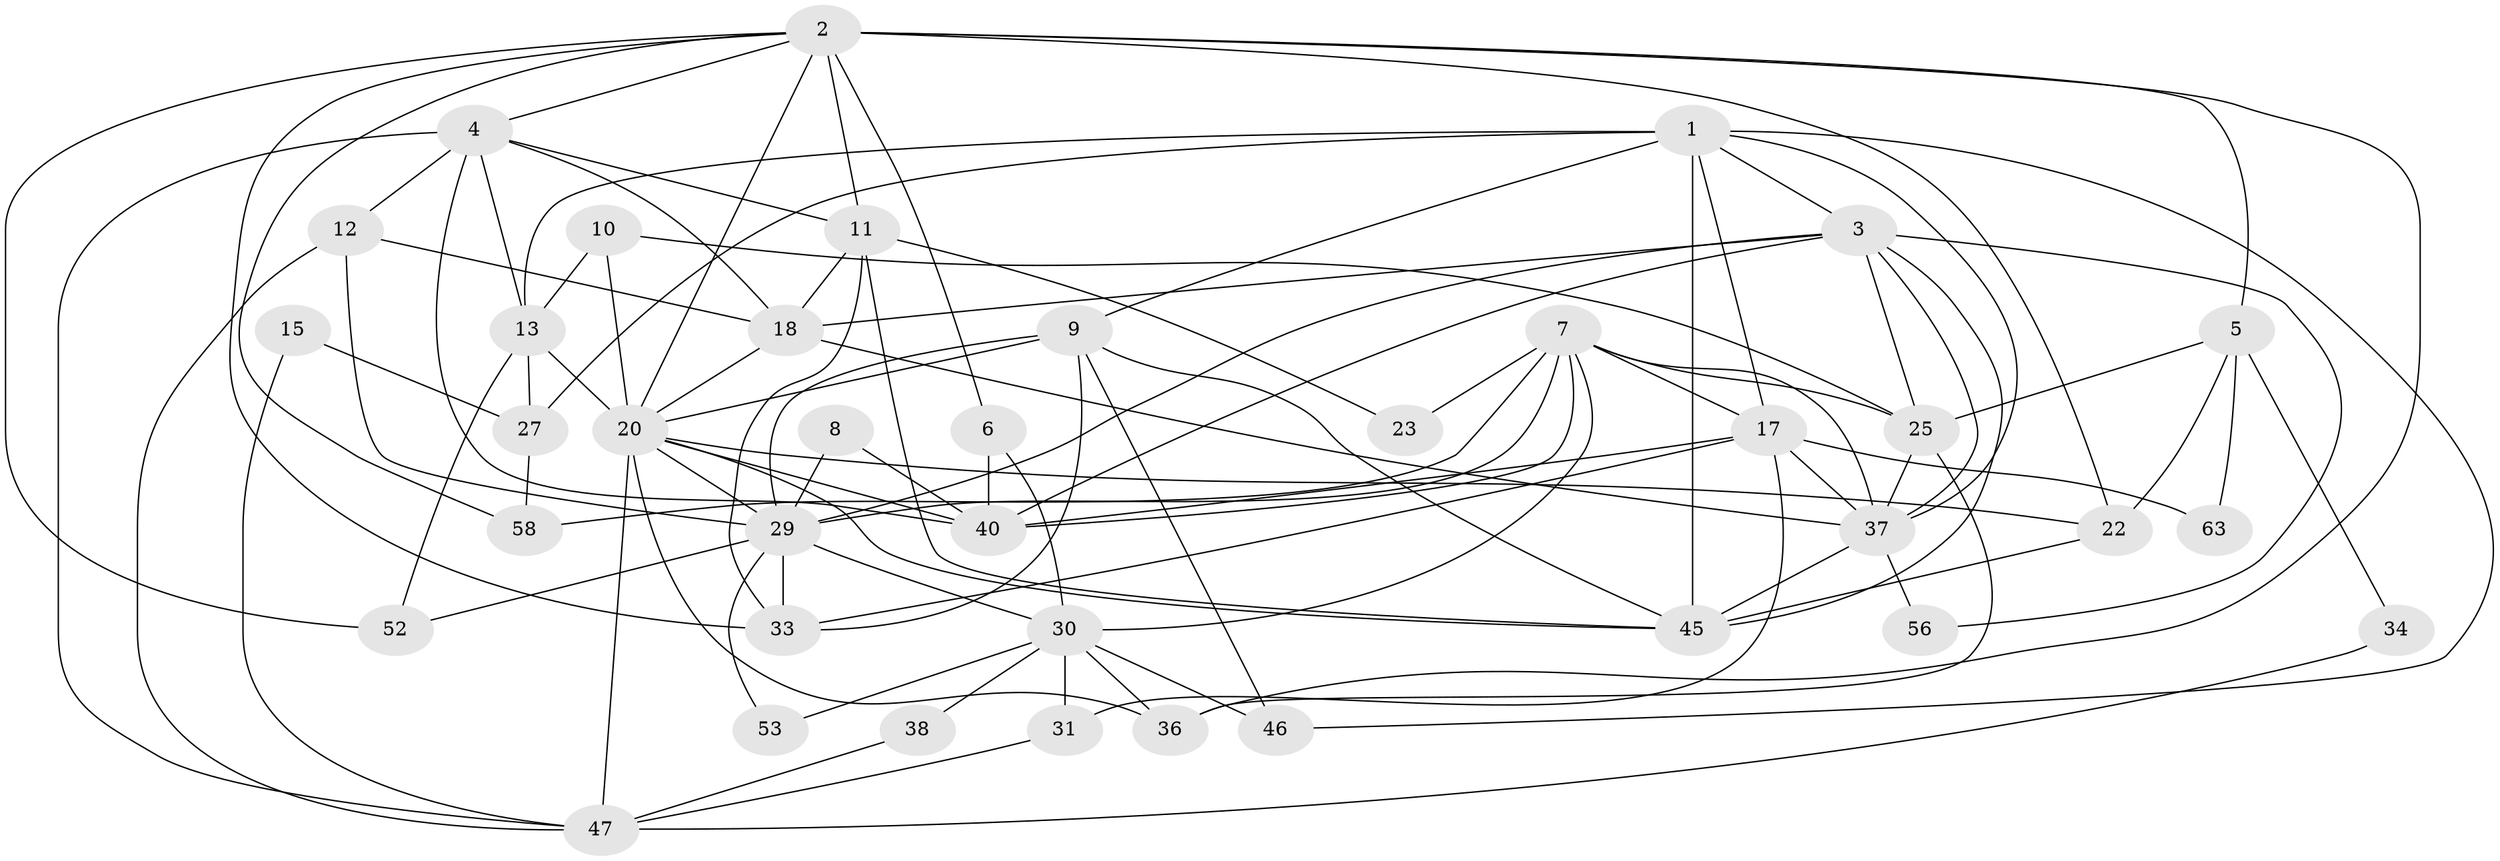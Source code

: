 // original degree distribution, {6: 0.09523809523809523, 8: 0.06349206349206349, 3: 0.25396825396825395, 4: 0.25396825396825395, 5: 0.15873015873015872, 2: 0.1746031746031746}
// Generated by graph-tools (version 1.1) at 2025/11/02/27/25 16:11:17]
// undirected, 38 vertices, 98 edges
graph export_dot {
graph [start="1"]
  node [color=gray90,style=filled];
  1 [super="+50"];
  2 [super="+62"];
  3 [super="+19"];
  4 [super="+16"];
  5 [super="+32"];
  6 [super="+21"];
  7 [super="+41"];
  8;
  9 [super="+35"];
  10 [super="+14"];
  11 [super="+44"];
  12 [super="+48"];
  13 [super="+28"];
  15;
  17 [super="+26"];
  18 [super="+60"];
  20 [super="+49"];
  22 [super="+24"];
  23;
  25 [super="+61"];
  27 [super="+54"];
  29 [super="+43"];
  30 [super="+39"];
  31;
  33 [super="+57"];
  34;
  36;
  37 [super="+42"];
  38;
  40 [super="+59"];
  45 [super="+51"];
  46;
  47 [super="+55"];
  52;
  53;
  56;
  58;
  63;
  1 -- 9 [weight=2];
  1 -- 17;
  1 -- 45;
  1 -- 13;
  1 -- 3;
  1 -- 37;
  1 -- 27;
  1 -- 46;
  2 -- 6;
  2 -- 22;
  2 -- 52;
  2 -- 58;
  2 -- 20;
  2 -- 4;
  2 -- 36;
  2 -- 5;
  2 -- 11;
  2 -- 33;
  3 -- 56;
  3 -- 37;
  3 -- 45;
  3 -- 18;
  3 -- 29;
  3 -- 25;
  3 -- 40;
  4 -- 47;
  4 -- 12;
  4 -- 13;
  4 -- 11;
  4 -- 40;
  4 -- 18;
  5 -- 34;
  5 -- 63;
  5 -- 25;
  5 -- 22;
  6 -- 30 [weight=2];
  6 -- 40;
  7 -- 23;
  7 -- 30;
  7 -- 37;
  7 -- 25;
  7 -- 58;
  7 -- 17;
  7 -- 29;
  7 -- 40;
  8 -- 40;
  8 -- 29;
  9 -- 20;
  9 -- 45;
  9 -- 33;
  9 -- 29;
  9 -- 46;
  10 -- 13;
  10 -- 25;
  10 -- 20;
  11 -- 18;
  11 -- 33;
  11 -- 45;
  11 -- 23;
  12 -- 18;
  12 -- 47;
  12 -- 29;
  13 -- 52;
  13 -- 20 [weight=2];
  13 -- 27;
  15 -- 27;
  15 -- 47;
  17 -- 63;
  17 -- 33;
  17 -- 37;
  17 -- 40;
  17 -- 31;
  18 -- 20;
  18 -- 37;
  20 -- 29;
  20 -- 40;
  20 -- 45;
  20 -- 36;
  20 -- 47;
  20 -- 22;
  22 -- 45;
  25 -- 37;
  25 -- 36;
  27 -- 58;
  29 -- 53;
  29 -- 52;
  29 -- 30;
  29 -- 33;
  30 -- 36;
  30 -- 31;
  30 -- 38;
  30 -- 53;
  30 -- 46;
  31 -- 47;
  34 -- 47;
  37 -- 56;
  37 -- 45;
  38 -- 47;
}
